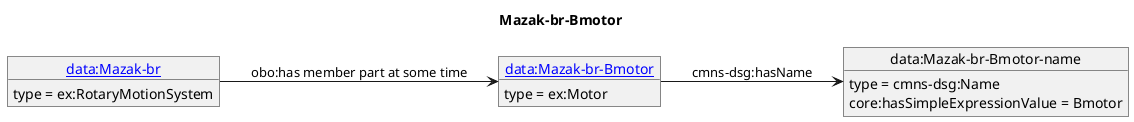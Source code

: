 @startuml
skinparam linetype polyline
left to right direction
title Mazak-br-Bmotor
object "[[./Mazak-br-Bmotor.html data:Mazak-br-Bmotor]]" as o1 {
 type = ex:Motor
 }
object "data:Mazak-br-Bmotor-name" as o2 {
 type = cmns-dsg:Name
 }
object "[[./Mazak-br.html data:Mazak-br]]" as o3 {
 type = ex:RotaryMotionSystem
 }
o1 --> o2 : cmns-dsg:hasName
o2 : core:hasSimpleExpressionValue = Bmotor
o3 --> o1 : obo:has member part at some time
@enduml
